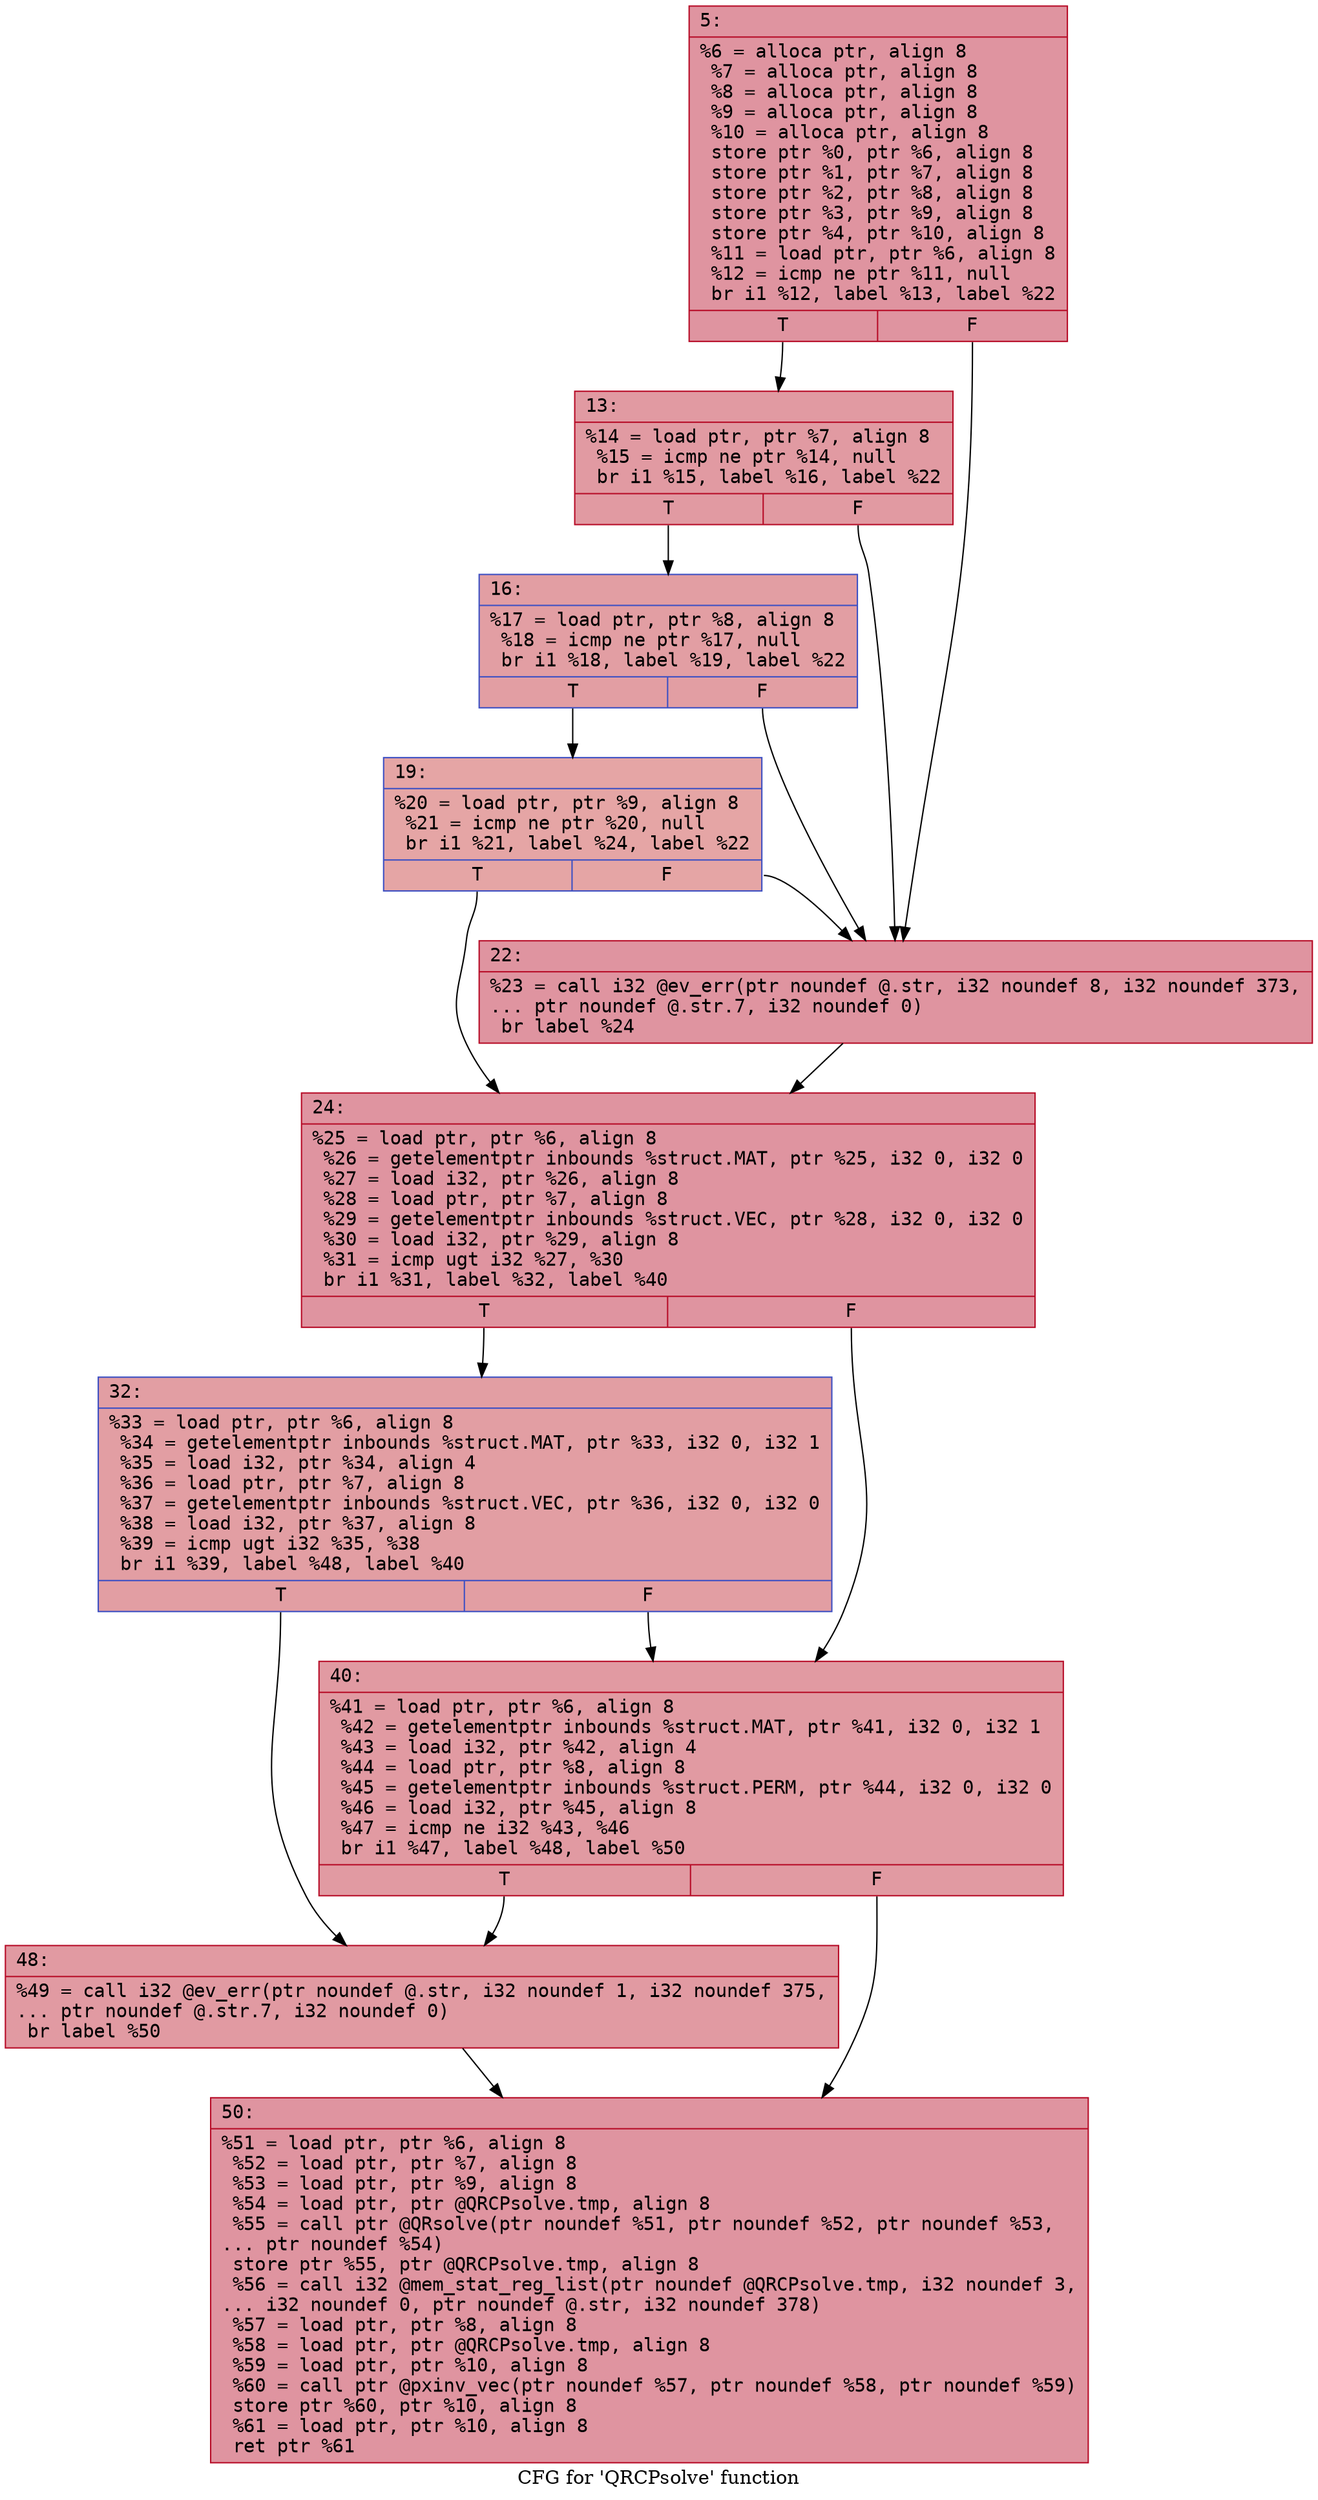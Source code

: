 digraph "CFG for 'QRCPsolve' function" {
	label="CFG for 'QRCPsolve' function";

	Node0x6000015e4aa0 [shape=record,color="#b70d28ff", style=filled, fillcolor="#b70d2870" fontname="Courier",label="{5:\l|  %6 = alloca ptr, align 8\l  %7 = alloca ptr, align 8\l  %8 = alloca ptr, align 8\l  %9 = alloca ptr, align 8\l  %10 = alloca ptr, align 8\l  store ptr %0, ptr %6, align 8\l  store ptr %1, ptr %7, align 8\l  store ptr %2, ptr %8, align 8\l  store ptr %3, ptr %9, align 8\l  store ptr %4, ptr %10, align 8\l  %11 = load ptr, ptr %6, align 8\l  %12 = icmp ne ptr %11, null\l  br i1 %12, label %13, label %22\l|{<s0>T|<s1>F}}"];
	Node0x6000015e4aa0:s0 -> Node0x6000015e4af0[tooltip="5 -> 13\nProbability 62.50%" ];
	Node0x6000015e4aa0:s1 -> Node0x6000015e4be0[tooltip="5 -> 22\nProbability 37.50%" ];
	Node0x6000015e4af0 [shape=record,color="#b70d28ff", style=filled, fillcolor="#bb1b2c70" fontname="Courier",label="{13:\l|  %14 = load ptr, ptr %7, align 8\l  %15 = icmp ne ptr %14, null\l  br i1 %15, label %16, label %22\l|{<s0>T|<s1>F}}"];
	Node0x6000015e4af0:s0 -> Node0x6000015e4b40[tooltip="13 -> 16\nProbability 62.50%" ];
	Node0x6000015e4af0:s1 -> Node0x6000015e4be0[tooltip="13 -> 22\nProbability 37.50%" ];
	Node0x6000015e4b40 [shape=record,color="#3d50c3ff", style=filled, fillcolor="#be242e70" fontname="Courier",label="{16:\l|  %17 = load ptr, ptr %8, align 8\l  %18 = icmp ne ptr %17, null\l  br i1 %18, label %19, label %22\l|{<s0>T|<s1>F}}"];
	Node0x6000015e4b40:s0 -> Node0x6000015e4b90[tooltip="16 -> 19\nProbability 62.50%" ];
	Node0x6000015e4b40:s1 -> Node0x6000015e4be0[tooltip="16 -> 22\nProbability 37.50%" ];
	Node0x6000015e4b90 [shape=record,color="#3d50c3ff", style=filled, fillcolor="#c5333470" fontname="Courier",label="{19:\l|  %20 = load ptr, ptr %9, align 8\l  %21 = icmp ne ptr %20, null\l  br i1 %21, label %24, label %22\l|{<s0>T|<s1>F}}"];
	Node0x6000015e4b90:s0 -> Node0x6000015e4c30[tooltip="19 -> 24\nProbability 62.50%" ];
	Node0x6000015e4b90:s1 -> Node0x6000015e4be0[tooltip="19 -> 22\nProbability 37.50%" ];
	Node0x6000015e4be0 [shape=record,color="#b70d28ff", style=filled, fillcolor="#b70d2870" fontname="Courier",label="{22:\l|  %23 = call i32 @ev_err(ptr noundef @.str, i32 noundef 8, i32 noundef 373,\l... ptr noundef @.str.7, i32 noundef 0)\l  br label %24\l}"];
	Node0x6000015e4be0 -> Node0x6000015e4c30[tooltip="22 -> 24\nProbability 100.00%" ];
	Node0x6000015e4c30 [shape=record,color="#b70d28ff", style=filled, fillcolor="#b70d2870" fontname="Courier",label="{24:\l|  %25 = load ptr, ptr %6, align 8\l  %26 = getelementptr inbounds %struct.MAT, ptr %25, i32 0, i32 0\l  %27 = load i32, ptr %26, align 8\l  %28 = load ptr, ptr %7, align 8\l  %29 = getelementptr inbounds %struct.VEC, ptr %28, i32 0, i32 0\l  %30 = load i32, ptr %29, align 8\l  %31 = icmp ugt i32 %27, %30\l  br i1 %31, label %32, label %40\l|{<s0>T|<s1>F}}"];
	Node0x6000015e4c30:s0 -> Node0x6000015e4c80[tooltip="24 -> 32\nProbability 50.00%" ];
	Node0x6000015e4c30:s1 -> Node0x6000015e4cd0[tooltip="24 -> 40\nProbability 50.00%" ];
	Node0x6000015e4c80 [shape=record,color="#3d50c3ff", style=filled, fillcolor="#be242e70" fontname="Courier",label="{32:\l|  %33 = load ptr, ptr %6, align 8\l  %34 = getelementptr inbounds %struct.MAT, ptr %33, i32 0, i32 1\l  %35 = load i32, ptr %34, align 4\l  %36 = load ptr, ptr %7, align 8\l  %37 = getelementptr inbounds %struct.VEC, ptr %36, i32 0, i32 0\l  %38 = load i32, ptr %37, align 8\l  %39 = icmp ugt i32 %35, %38\l  br i1 %39, label %48, label %40\l|{<s0>T|<s1>F}}"];
	Node0x6000015e4c80:s0 -> Node0x6000015e4d20[tooltip="32 -> 48\nProbability 50.00%" ];
	Node0x6000015e4c80:s1 -> Node0x6000015e4cd0[tooltip="32 -> 40\nProbability 50.00%" ];
	Node0x6000015e4cd0 [shape=record,color="#b70d28ff", style=filled, fillcolor="#bb1b2c70" fontname="Courier",label="{40:\l|  %41 = load ptr, ptr %6, align 8\l  %42 = getelementptr inbounds %struct.MAT, ptr %41, i32 0, i32 1\l  %43 = load i32, ptr %42, align 4\l  %44 = load ptr, ptr %8, align 8\l  %45 = getelementptr inbounds %struct.PERM, ptr %44, i32 0, i32 0\l  %46 = load i32, ptr %45, align 8\l  %47 = icmp ne i32 %43, %46\l  br i1 %47, label %48, label %50\l|{<s0>T|<s1>F}}"];
	Node0x6000015e4cd0:s0 -> Node0x6000015e4d20[tooltip="40 -> 48\nProbability 50.00%" ];
	Node0x6000015e4cd0:s1 -> Node0x6000015e4d70[tooltip="40 -> 50\nProbability 50.00%" ];
	Node0x6000015e4d20 [shape=record,color="#b70d28ff", style=filled, fillcolor="#bb1b2c70" fontname="Courier",label="{48:\l|  %49 = call i32 @ev_err(ptr noundef @.str, i32 noundef 1, i32 noundef 375,\l... ptr noundef @.str.7, i32 noundef 0)\l  br label %50\l}"];
	Node0x6000015e4d20 -> Node0x6000015e4d70[tooltip="48 -> 50\nProbability 100.00%" ];
	Node0x6000015e4d70 [shape=record,color="#b70d28ff", style=filled, fillcolor="#b70d2870" fontname="Courier",label="{50:\l|  %51 = load ptr, ptr %6, align 8\l  %52 = load ptr, ptr %7, align 8\l  %53 = load ptr, ptr %9, align 8\l  %54 = load ptr, ptr @QRCPsolve.tmp, align 8\l  %55 = call ptr @QRsolve(ptr noundef %51, ptr noundef %52, ptr noundef %53,\l... ptr noundef %54)\l  store ptr %55, ptr @QRCPsolve.tmp, align 8\l  %56 = call i32 @mem_stat_reg_list(ptr noundef @QRCPsolve.tmp, i32 noundef 3,\l... i32 noundef 0, ptr noundef @.str, i32 noundef 378)\l  %57 = load ptr, ptr %8, align 8\l  %58 = load ptr, ptr @QRCPsolve.tmp, align 8\l  %59 = load ptr, ptr %10, align 8\l  %60 = call ptr @pxinv_vec(ptr noundef %57, ptr noundef %58, ptr noundef %59)\l  store ptr %60, ptr %10, align 8\l  %61 = load ptr, ptr %10, align 8\l  ret ptr %61\l}"];
}
